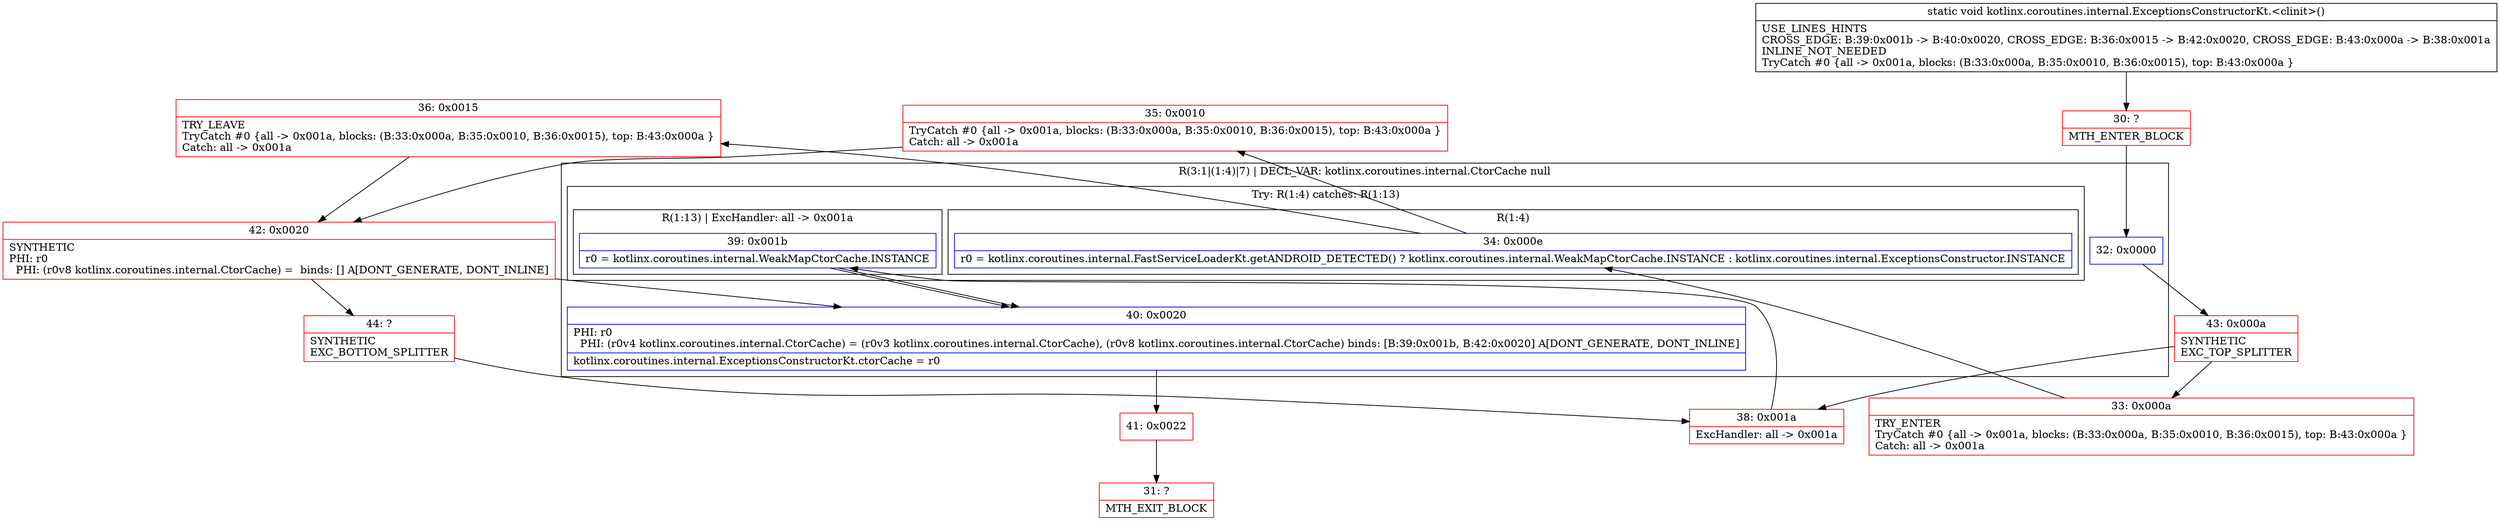 digraph "CFG forkotlinx.coroutines.internal.ExceptionsConstructorKt.\<clinit\>()V" {
subgraph cluster_Region_484026504 {
label = "R(3:1|(1:4)|7) | DECL_VAR: kotlinx.coroutines.internal.CtorCache null\l";
node [shape=record,color=blue];
Node_32 [shape=record,label="{32\:\ 0x0000}"];
subgraph cluster_TryCatchRegion_1951571998 {
label = "Try: R(1:4) catches: R(1:13)";
node [shape=record,color=blue];
subgraph cluster_Region_1150956284 {
label = "R(1:4)";
node [shape=record,color=blue];
Node_34 [shape=record,label="{34\:\ 0x000e|r0 = kotlinx.coroutines.internal.FastServiceLoaderKt.getANDROID_DETECTED() ? kotlinx.coroutines.internal.WeakMapCtorCache.INSTANCE : kotlinx.coroutines.internal.ExceptionsConstructor.INSTANCE\l}"];
}
subgraph cluster_Region_150762505 {
label = "R(1:13) | ExcHandler: all \-\> 0x001a\l";
node [shape=record,color=blue];
Node_39 [shape=record,label="{39\:\ 0x001b|r0 = kotlinx.coroutines.internal.WeakMapCtorCache.INSTANCE\l}"];
}
}
Node_40 [shape=record,label="{40\:\ 0x0020|PHI: r0 \l  PHI: (r0v4 kotlinx.coroutines.internal.CtorCache) = (r0v3 kotlinx.coroutines.internal.CtorCache), (r0v8 kotlinx.coroutines.internal.CtorCache) binds: [B:39:0x001b, B:42:0x0020] A[DONT_GENERATE, DONT_INLINE]\l|kotlinx.coroutines.internal.ExceptionsConstructorKt.ctorCache = r0\l}"];
}
subgraph cluster_Region_150762505 {
label = "R(1:13) | ExcHandler: all \-\> 0x001a\l";
node [shape=record,color=blue];
Node_39 [shape=record,label="{39\:\ 0x001b|r0 = kotlinx.coroutines.internal.WeakMapCtorCache.INSTANCE\l}"];
}
Node_30 [shape=record,color=red,label="{30\:\ ?|MTH_ENTER_BLOCK\l}"];
Node_43 [shape=record,color=red,label="{43\:\ 0x000a|SYNTHETIC\lEXC_TOP_SPLITTER\l}"];
Node_33 [shape=record,color=red,label="{33\:\ 0x000a|TRY_ENTER\lTryCatch #0 \{all \-\> 0x001a, blocks: (B:33:0x000a, B:35:0x0010, B:36:0x0015), top: B:43:0x000a \}\lCatch: all \-\> 0x001a\l}"];
Node_35 [shape=record,color=red,label="{35\:\ 0x0010|TryCatch #0 \{all \-\> 0x001a, blocks: (B:33:0x000a, B:35:0x0010, B:36:0x0015), top: B:43:0x000a \}\lCatch: all \-\> 0x001a\l}"];
Node_42 [shape=record,color=red,label="{42\:\ 0x0020|SYNTHETIC\lPHI: r0 \l  PHI: (r0v8 kotlinx.coroutines.internal.CtorCache) =  binds: [] A[DONT_GENERATE, DONT_INLINE]\l}"];
Node_41 [shape=record,color=red,label="{41\:\ 0x0022}"];
Node_31 [shape=record,color=red,label="{31\:\ ?|MTH_EXIT_BLOCK\l}"];
Node_44 [shape=record,color=red,label="{44\:\ ?|SYNTHETIC\lEXC_BOTTOM_SPLITTER\l}"];
Node_36 [shape=record,color=red,label="{36\:\ 0x0015|TRY_LEAVE\lTryCatch #0 \{all \-\> 0x001a, blocks: (B:33:0x000a, B:35:0x0010, B:36:0x0015), top: B:43:0x000a \}\lCatch: all \-\> 0x001a\l}"];
Node_38 [shape=record,color=red,label="{38\:\ 0x001a|ExcHandler: all \-\> 0x001a\l}"];
MethodNode[shape=record,label="{static void kotlinx.coroutines.internal.ExceptionsConstructorKt.\<clinit\>()  | USE_LINES_HINTS\lCROSS_EDGE: B:39:0x001b \-\> B:40:0x0020, CROSS_EDGE: B:36:0x0015 \-\> B:42:0x0020, CROSS_EDGE: B:43:0x000a \-\> B:38:0x001a\lINLINE_NOT_NEEDED\lTryCatch #0 \{all \-\> 0x001a, blocks: (B:33:0x000a, B:35:0x0010, B:36:0x0015), top: B:43:0x000a \}\l}"];
MethodNode -> Node_30;Node_32 -> Node_43;
Node_34 -> Node_35;
Node_34 -> Node_36;
Node_39 -> Node_40;
Node_40 -> Node_41;
Node_39 -> Node_40;
Node_30 -> Node_32;
Node_43 -> Node_33;
Node_43 -> Node_38;
Node_33 -> Node_34;
Node_35 -> Node_42;
Node_42 -> Node_40;
Node_42 -> Node_44;
Node_41 -> Node_31;
Node_44 -> Node_38;
Node_36 -> Node_42;
Node_38 -> Node_39;
}

